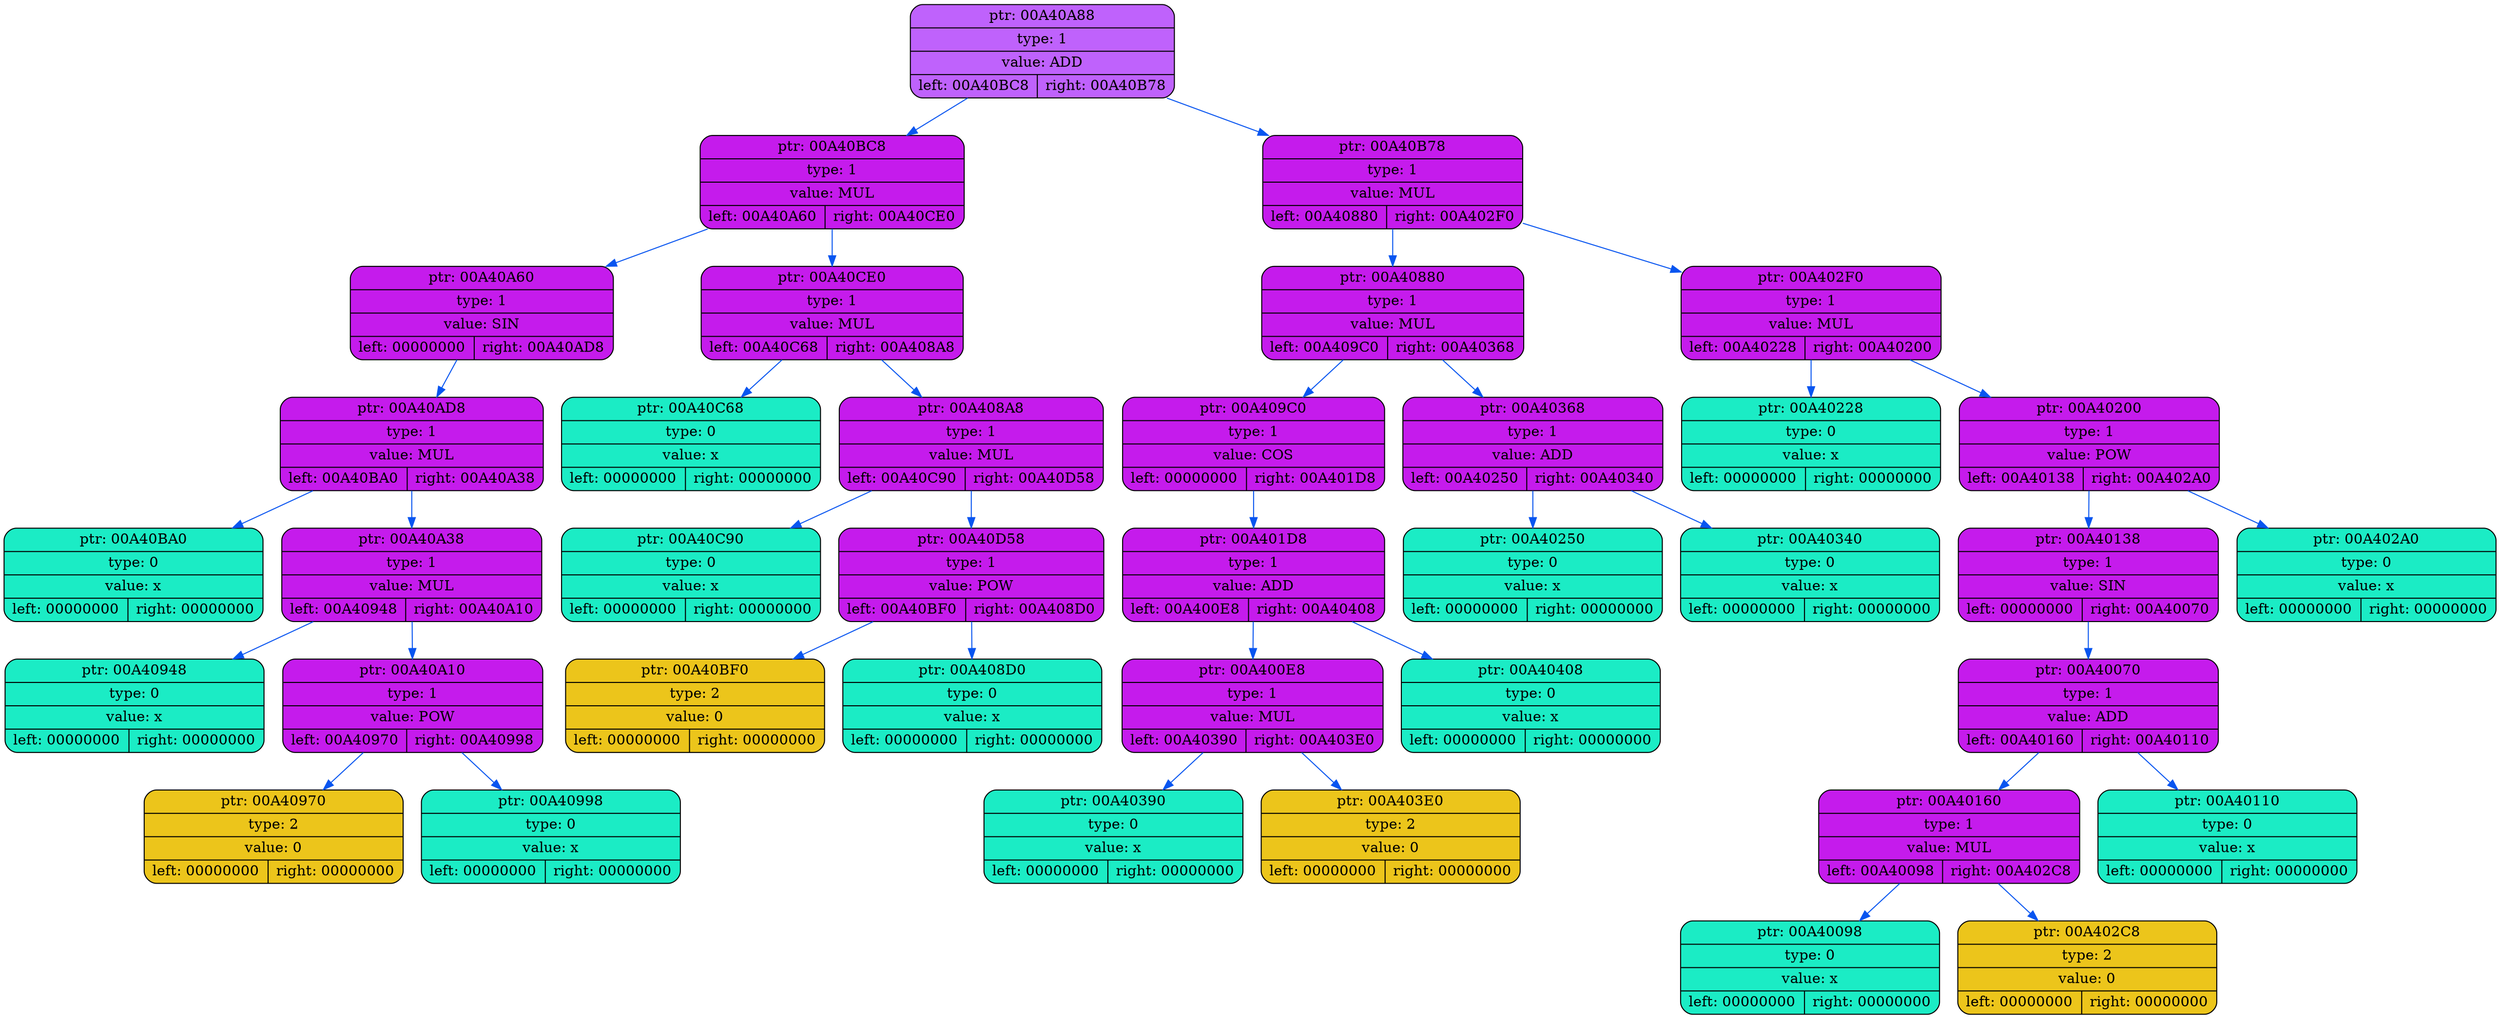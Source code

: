 digraph
{
    rankdir=TP

        node00A40A88[shape=record,style="rounded,filled",fillcolor="#BF62FC",label="{ ptr: 00A40A88 | type: 1 | value: ADD| { left: 00A40BC8 | right: 00A40B78 }}"];
    node00A40A88 -> node00A40BC8[color="#0855F0"]
    node00A40BC8[shape=record,style="rounded,filled",fillcolor="#C51BEC",label="{ ptr: 00A40BC8 | type: 1 | value: MUL| { left: 00A40A60 | right: 00A40CE0 }}"];
    node00A40BC8 -> node00A40A60[color="#0855F0"]
    node00A40A60[shape=record,style="rounded,filled",fillcolor="#C51BEC",label="{ ptr: 00A40A60 | type: 1 | value: SIN| { left: 00000000 | right: 00A40AD8 }}"];
    node00A40A60 -> node00A40AD8[color="#0855F0"]
    node00A40AD8[shape=record,style="rounded,filled",fillcolor="#C51BEC",label="{ ptr: 00A40AD8 | type: 1 | value: MUL| { left: 00A40BA0 | right: 00A40A38 }}"];
    node00A40AD8 -> node00A40BA0[color="#0855F0"]
    node00A40BA0[shape=record,style="rounded,filled",fillcolor="#1BECC5",label="{ ptr: 00A40BA0 | type: 0 | value: x| { left: 00000000 | right: 00000000 }}"];
    node00A40AD8 -> node00A40A38[color="#0855F0"]
    node00A40A38[shape=record,style="rounded,filled",fillcolor="#C51BEC",label="{ ptr: 00A40A38 | type: 1 | value: MUL| { left: 00A40948 | right: 00A40A10 }}"];
    node00A40A38 -> node00A40948[color="#0855F0"]
    node00A40948[shape=record,style="rounded,filled",fillcolor="#1BECC5",label="{ ptr: 00A40948 | type: 0 | value: x| { left: 00000000 | right: 00000000 }}"];
    node00A40A38 -> node00A40A10[color="#0855F0"]
    node00A40A10[shape=record,style="rounded,filled",fillcolor="#C51BEC",label="{ ptr: 00A40A10 | type: 1 | value: POW| { left: 00A40970 | right: 00A40998 }}"];
    node00A40A10 -> node00A40970[color="#0855F0"]
    node00A40970[shape=record,style="rounded,filled",fillcolor="#ECC51B",label="{ ptr: 00A40970 | type: 2 | value: 0| { left: 00000000 | right: 00000000 }}"];
    node00A40A10 -> node00A40998[color="#0855F0"]
    node00A40998[shape=record,style="rounded,filled",fillcolor="#1BECC5",label="{ ptr: 00A40998 | type: 0 | value: x| { left: 00000000 | right: 00000000 }}"];
    node00A40BC8 -> node00A40CE0[color="#0855F0"]
    node00A40CE0[shape=record,style="rounded,filled",fillcolor="#C51BEC",label="{ ptr: 00A40CE0 | type: 1 | value: MUL| { left: 00A40C68 | right: 00A408A8 }}"];
    node00A40CE0 -> node00A40C68[color="#0855F0"]
    node00A40C68[shape=record,style="rounded,filled",fillcolor="#1BECC5",label="{ ptr: 00A40C68 | type: 0 | value: x| { left: 00000000 | right: 00000000 }}"];
    node00A40CE0 -> node00A408A8[color="#0855F0"]
    node00A408A8[shape=record,style="rounded,filled",fillcolor="#C51BEC",label="{ ptr: 00A408A8 | type: 1 | value: MUL| { left: 00A40C90 | right: 00A40D58 }}"];
    node00A408A8 -> node00A40C90[color="#0855F0"]
    node00A40C90[shape=record,style="rounded,filled",fillcolor="#1BECC5",label="{ ptr: 00A40C90 | type: 0 | value: x| { left: 00000000 | right: 00000000 }}"];
    node00A408A8 -> node00A40D58[color="#0855F0"]
    node00A40D58[shape=record,style="rounded,filled",fillcolor="#C51BEC",label="{ ptr: 00A40D58 | type: 1 | value: POW| { left: 00A40BF0 | right: 00A408D0 }}"];
    node00A40D58 -> node00A40BF0[color="#0855F0"]
    node00A40BF0[shape=record,style="rounded,filled",fillcolor="#ECC51B",label="{ ptr: 00A40BF0 | type: 2 | value: 0| { left: 00000000 | right: 00000000 }}"];
    node00A40D58 -> node00A408D0[color="#0855F0"]
    node00A408D0[shape=record,style="rounded,filled",fillcolor="#1BECC5",label="{ ptr: 00A408D0 | type: 0 | value: x| { left: 00000000 | right: 00000000 }}"];
    node00A40A88 -> node00A40B78[color="#0855F0"]
    node00A40B78[shape=record,style="rounded,filled",fillcolor="#C51BEC",label="{ ptr: 00A40B78 | type: 1 | value: MUL| { left: 00A40880 | right: 00A402F0 }}"];
    node00A40B78 -> node00A40880[color="#0855F0"]
    node00A40880[shape=record,style="rounded,filled",fillcolor="#C51BEC",label="{ ptr: 00A40880 | type: 1 | value: MUL| { left: 00A409C0 | right: 00A40368 }}"];
    node00A40880 -> node00A409C0[color="#0855F0"]
    node00A409C0[shape=record,style="rounded,filled",fillcolor="#C51BEC",label="{ ptr: 00A409C0 | type: 1 | value: COS| { left: 00000000 | right: 00A401D8 }}"];
    node00A409C0 -> node00A401D8[color="#0855F0"]
    node00A401D8[shape=record,style="rounded,filled",fillcolor="#C51BEC",label="{ ptr: 00A401D8 | type: 1 | value: ADD| { left: 00A400E8 | right: 00A40408 }}"];
    node00A401D8 -> node00A400E8[color="#0855F0"]
    node00A400E8[shape=record,style="rounded,filled",fillcolor="#C51BEC",label="{ ptr: 00A400E8 | type: 1 | value: MUL| { left: 00A40390 | right: 00A403E0 }}"];
    node00A400E8 -> node00A40390[color="#0855F0"]
    node00A40390[shape=record,style="rounded,filled",fillcolor="#1BECC5",label="{ ptr: 00A40390 | type: 0 | value: x| { left: 00000000 | right: 00000000 }}"];
    node00A400E8 -> node00A403E0[color="#0855F0"]
    node00A403E0[shape=record,style="rounded,filled",fillcolor="#ECC51B",label="{ ptr: 00A403E0 | type: 2 | value: 0| { left: 00000000 | right: 00000000 }}"];
    node00A401D8 -> node00A40408[color="#0855F0"]
    node00A40408[shape=record,style="rounded,filled",fillcolor="#1BECC5",label="{ ptr: 00A40408 | type: 0 | value: x| { left: 00000000 | right: 00000000 }}"];
    node00A40880 -> node00A40368[color="#0855F0"]
    node00A40368[shape=record,style="rounded,filled",fillcolor="#C51BEC",label="{ ptr: 00A40368 | type: 1 | value: ADD| { left: 00A40250 | right: 00A40340 }}"];
    node00A40368 -> node00A40250[color="#0855F0"]
    node00A40250[shape=record,style="rounded,filled",fillcolor="#1BECC5",label="{ ptr: 00A40250 | type: 0 | value: x| { left: 00000000 | right: 00000000 }}"];
    node00A40368 -> node00A40340[color="#0855F0"]
    node00A40340[shape=record,style="rounded,filled",fillcolor="#1BECC5",label="{ ptr: 00A40340 | type: 0 | value: x| { left: 00000000 | right: 00000000 }}"];
    node00A40B78 -> node00A402F0[color="#0855F0"]
    node00A402F0[shape=record,style="rounded,filled",fillcolor="#C51BEC",label="{ ptr: 00A402F0 | type: 1 | value: MUL| { left: 00A40228 | right: 00A40200 }}"];
    node00A402F0 -> node00A40228[color="#0855F0"]
    node00A40228[shape=record,style="rounded,filled",fillcolor="#1BECC5",label="{ ptr: 00A40228 | type: 0 | value: x| { left: 00000000 | right: 00000000 }}"];
    node00A402F0 -> node00A40200[color="#0855F0"]
    node00A40200[shape=record,style="rounded,filled",fillcolor="#C51BEC",label="{ ptr: 00A40200 | type: 1 | value: POW| { left: 00A40138 | right: 00A402A0 }}"];
    node00A40200 -> node00A40138[color="#0855F0"]
    node00A40138[shape=record,style="rounded,filled",fillcolor="#C51BEC",label="{ ptr: 00A40138 | type: 1 | value: SIN| { left: 00000000 | right: 00A40070 }}"];
    node00A40138 -> node00A40070[color="#0855F0"]
    node00A40070[shape=record,style="rounded,filled",fillcolor="#C51BEC",label="{ ptr: 00A40070 | type: 1 | value: ADD| { left: 00A40160 | right: 00A40110 }}"];
    node00A40070 -> node00A40160[color="#0855F0"]
    node00A40160[shape=record,style="rounded,filled",fillcolor="#C51BEC",label="{ ptr: 00A40160 | type: 1 | value: MUL| { left: 00A40098 | right: 00A402C8 }}"];
    node00A40160 -> node00A40098[color="#0855F0"]
    node00A40098[shape=record,style="rounded,filled",fillcolor="#1BECC5",label="{ ptr: 00A40098 | type: 0 | value: x| { left: 00000000 | right: 00000000 }}"];
    node00A40160 -> node00A402C8[color="#0855F0"]
    node00A402C8[shape=record,style="rounded,filled",fillcolor="#ECC51B",label="{ ptr: 00A402C8 | type: 2 | value: 0| { left: 00000000 | right: 00000000 }}"];
    node00A40070 -> node00A40110[color="#0855F0"]
    node00A40110[shape=record,style="rounded,filled",fillcolor="#1BECC5",label="{ ptr: 00A40110 | type: 0 | value: x| { left: 00000000 | right: 00000000 }}"];
    node00A40200 -> node00A402A0[color="#0855F0"]
    node00A402A0[shape=record,style="rounded,filled",fillcolor="#1BECC5",label="{ ptr: 00A402A0 | type: 0 | value: x| { left: 00000000 | right: 00000000 }}"];
}